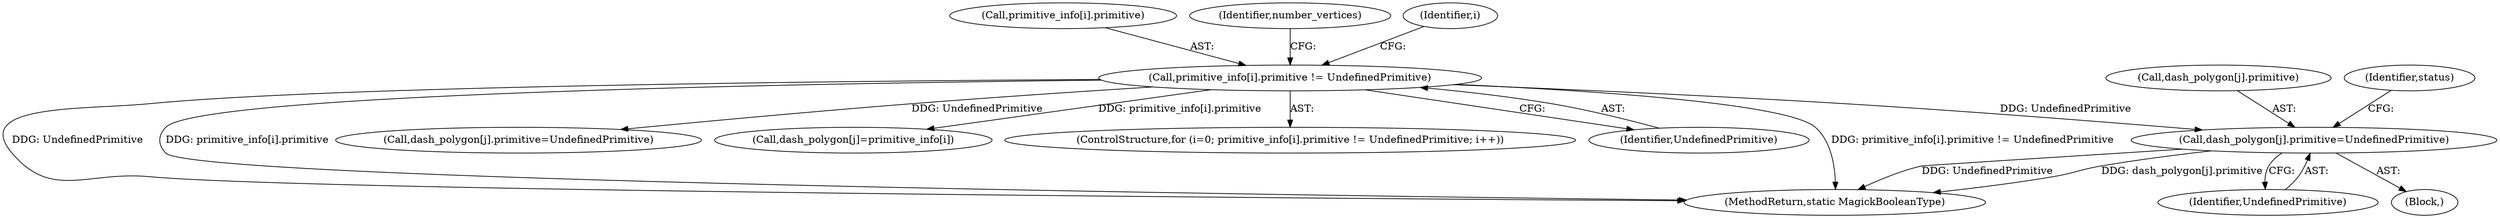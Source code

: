 digraph "0_ImageMagick_726812fa2fa7ce16bcf58f6e115f65427a1c0950_0@array" {
"1000586" [label="(Call,dash_polygon[j].primitive=UndefinedPrimitive)"];
"1000142" [label="(Call,primitive_info[i].primitive != UndefinedPrimitive)"];
"1000143" [label="(Call,primitive_info[i].primitive)"];
"1000587" [label="(Call,dash_polygon[j].primitive)"];
"1000761" [label="(MethodReturn,static MagickBooleanType)"];
"1000152" [label="(Identifier,number_vertices)"];
"1000718" [label="(Call,dash_polygon[j].primitive=UndefinedPrimitive)"];
"1000642" [label="(Call,dash_polygon[j]=primitive_info[i])"];
"1000142" [label="(Call,primitive_info[i].primitive != UndefinedPrimitive)"];
"1000586" [label="(Call,dash_polygon[j].primitive=UndefinedPrimitive)"];
"1000592" [label="(Identifier,UndefinedPrimitive)"];
"1000594" [label="(Identifier,status)"];
"1000150" [label="(Identifier,i)"];
"1000138" [label="(ControlStructure,for (i=0; primitive_info[i].primitive != UndefinedPrimitive; i++))"];
"1000497" [label="(Block,)"];
"1000148" [label="(Identifier,UndefinedPrimitive)"];
"1000586" -> "1000497"  [label="AST: "];
"1000586" -> "1000592"  [label="CFG: "];
"1000587" -> "1000586"  [label="AST: "];
"1000592" -> "1000586"  [label="AST: "];
"1000594" -> "1000586"  [label="CFG: "];
"1000586" -> "1000761"  [label="DDG: UndefinedPrimitive"];
"1000586" -> "1000761"  [label="DDG: dash_polygon[j].primitive"];
"1000142" -> "1000586"  [label="DDG: UndefinedPrimitive"];
"1000142" -> "1000138"  [label="AST: "];
"1000142" -> "1000148"  [label="CFG: "];
"1000143" -> "1000142"  [label="AST: "];
"1000148" -> "1000142"  [label="AST: "];
"1000150" -> "1000142"  [label="CFG: "];
"1000152" -> "1000142"  [label="CFG: "];
"1000142" -> "1000761"  [label="DDG: primitive_info[i].primitive != UndefinedPrimitive"];
"1000142" -> "1000761"  [label="DDG: UndefinedPrimitive"];
"1000142" -> "1000761"  [label="DDG: primitive_info[i].primitive"];
"1000142" -> "1000642"  [label="DDG: primitive_info[i].primitive"];
"1000142" -> "1000718"  [label="DDG: UndefinedPrimitive"];
}
